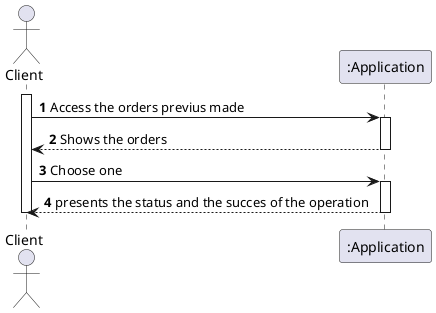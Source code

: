 @startuml
autonumber
actor "Client" as Pharmacy
participant ":Application" as STM
activate Pharmacy

Pharmacy-> STM :Access the orders previus made
activate STM
STM --> Pharmacy :Shows the orders
deactivate STM

Pharmacy-> STM :Choose one
activate STM
STM --> Pharmacy :presents the status and the succes of the operation
deactivate STM


deactivate Pharmacy
@enduml
